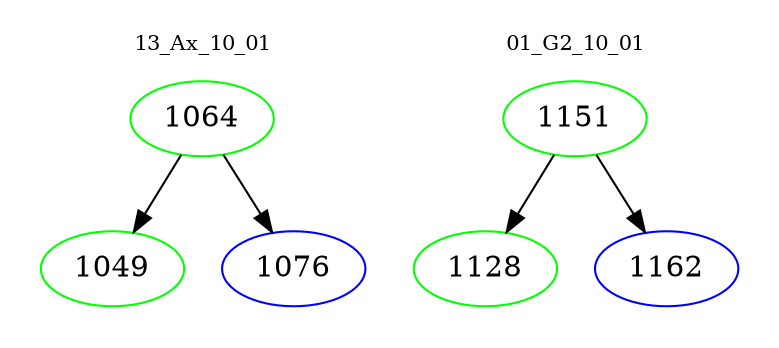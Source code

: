 digraph{
subgraph cluster_0 {
color = white
label = "13_Ax_10_01";
fontsize=10;
T0_1064 [label="1064", color="green"]
T0_1064 -> T0_1049 [color="black"]
T0_1049 [label="1049", color="green"]
T0_1064 -> T0_1076 [color="black"]
T0_1076 [label="1076", color="blue"]
}
subgraph cluster_1 {
color = white
label = "01_G2_10_01";
fontsize=10;
T1_1151 [label="1151", color="green"]
T1_1151 -> T1_1128 [color="black"]
T1_1128 [label="1128", color="green"]
T1_1151 -> T1_1162 [color="black"]
T1_1162 [label="1162", color="blue"]
}
}

